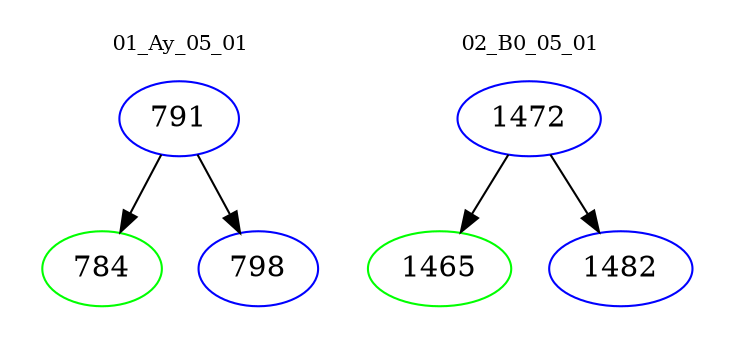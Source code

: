 digraph{
subgraph cluster_0 {
color = white
label = "01_Ay_05_01";
fontsize=10;
T0_791 [label="791", color="blue"]
T0_791 -> T0_784 [color="black"]
T0_784 [label="784", color="green"]
T0_791 -> T0_798 [color="black"]
T0_798 [label="798", color="blue"]
}
subgraph cluster_1 {
color = white
label = "02_B0_05_01";
fontsize=10;
T1_1472 [label="1472", color="blue"]
T1_1472 -> T1_1465 [color="black"]
T1_1465 [label="1465", color="green"]
T1_1472 -> T1_1482 [color="black"]
T1_1482 [label="1482", color="blue"]
}
}
